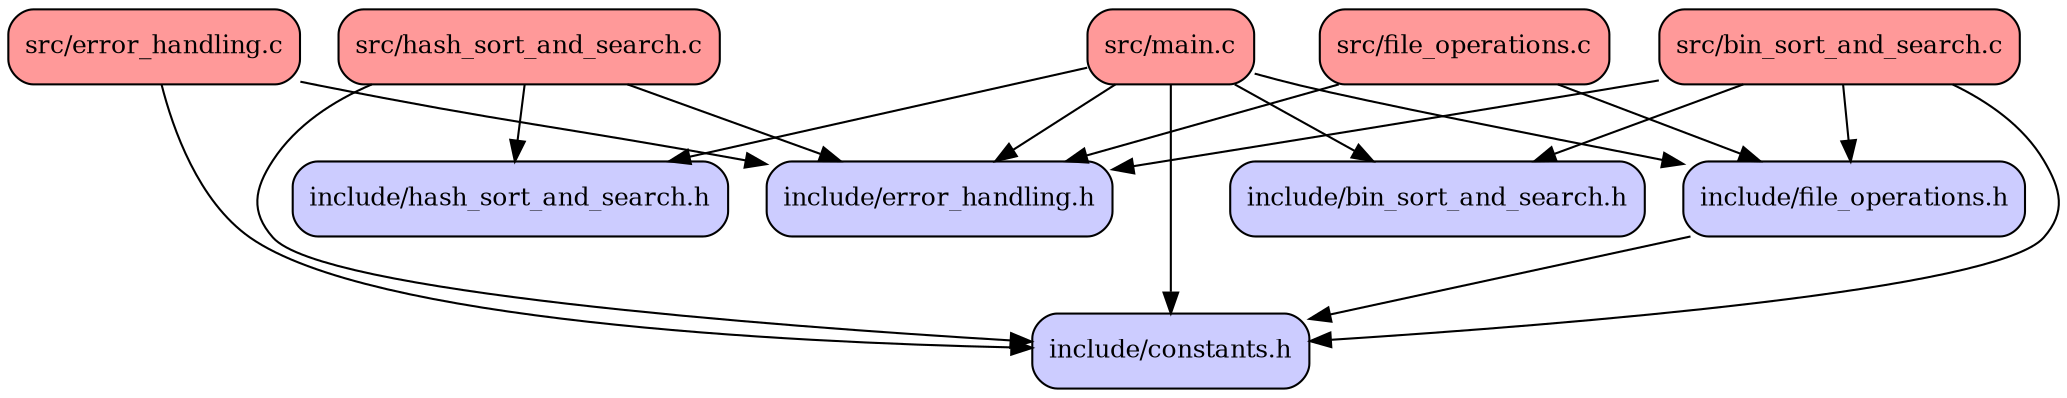 digraph codeviz {
    splines=true
    sep="+15,15"
    overlap=scalexy

    node [shape=Mrecord, fontsize=12]

    node [fillcolor="#ccccff", style=filled] "include/bin_sort_and_search.h"  [label = "include/bin_sort_and_search.h"]
    node [fillcolor="#ccccff", style=filled] "include/constants.h"            [label = "include/constants.h"]
    node [fillcolor="#ccccff", style=filled] "include/error_handling.h"       [label = "include/error_handling.h"]
    node [fillcolor="#ccccff", style=filled] "include/file_operations.h"      [label = "include/file_operations.h"]
    node [fillcolor="#ccccff", style=filled] "include/hash_sort_and_search.h" [label = "include/hash_sort_and_search.h"]
    node [fillcolor="#ff9999", style=filled] "src/bin_sort_and_search.c"      [label = "src/bin_sort_and_search.c"]
    node [fillcolor="#ff9999", style=filled] "src/error_handling.c"           [label = "src/error_handling.c"]
    node [fillcolor="#ff9999", style=filled] "src/file_operations.c"          [label = "src/file_operations.c"]
    node [fillcolor="#ff9999", style=filled] "src/hash_sort_and_search.c"     [label = "src/hash_sort_and_search.c"]
    node [fillcolor="#ff9999", style=filled] "src/main.c"                     [label = "src/main.c"]

    "include/file_operations.h"      -> "include/constants.h"
    "src/bin_sort_and_search.c"      -> "include/bin_sort_and_search.h"
    "src/bin_sort_and_search.c"      -> "include/constants.h"
    "src/bin_sort_and_search.c"      -> "include/error_handling.h"
    "src/bin_sort_and_search.c"      -> "include/file_operations.h"
    "src/error_handling.c"           -> "include/error_handling.h"
    "src/error_handling.c"           -> "include/constants.h"
    "src/file_operations.c"          -> "include/file_operations.h"
    "src/file_operations.c"          -> "include/error_handling.h"
    "src/hash_sort_and_search.c"     -> "include/hash_sort_and_search.h"
    "src/hash_sort_and_search.c"     -> "include/constants.h"
    "src/hash_sort_and_search.c"     -> "include/error_handling.h"
    "src/main.c"                     -> "include/bin_sort_and_search.h"
    "src/main.c"                     -> "include/hash_sort_and_search.h"
    "src/main.c"                     -> "include/constants.h"
    "src/main.c"                     -> "include/error_handling.h"
    "src/main.c"                     -> "include/file_operations.h"
}